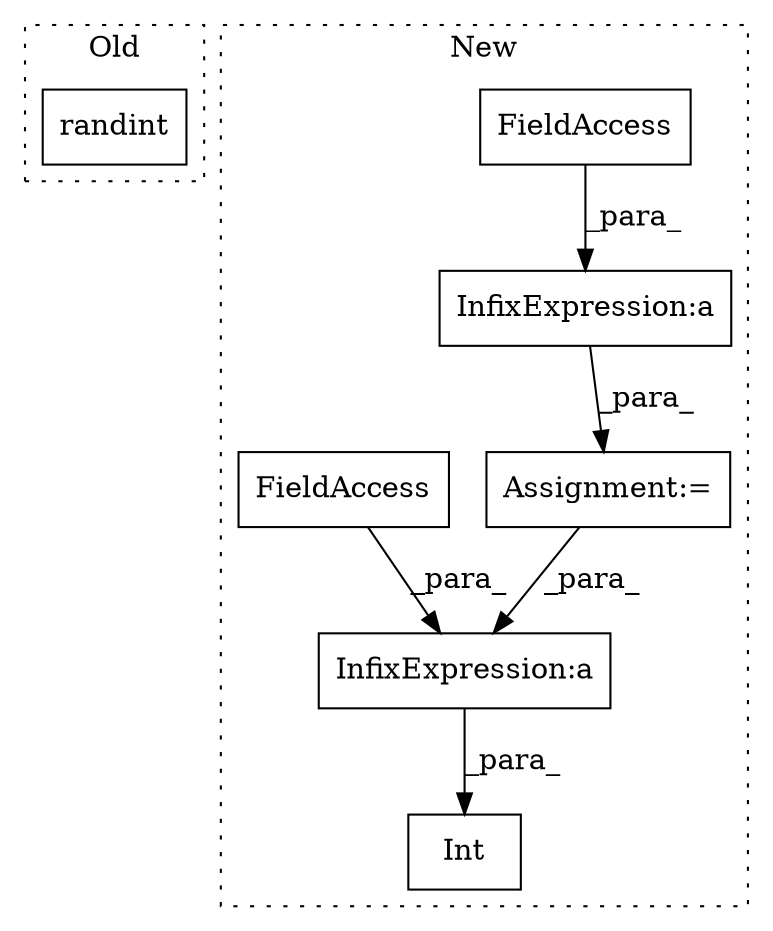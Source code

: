 digraph G {
subgraph cluster0 {
1 [label="randint" a="32" s="2372,2430" l="8,1" shape="box"];
label = "Old";
style="dotted";
}
subgraph cluster1 {
2 [label="Int" a="32" s="2488,2546" l="4,1" shape="box"];
3 [label="InfixExpression:a" a="27" s="2523" l="3" shape="box"];
4 [label="Assignment:=" a="7" s="2358" l="1" shape="box"];
5 [label="InfixExpression:a" a="27" s="2385" l="3" shape="box"];
6 [label="FieldAccess" a="22" s="2388" l="20" shape="box"];
7 [label="FieldAccess" a="22" s="2526" l="20" shape="box"];
label = "New";
style="dotted";
}
3 -> 2 [label="_para_"];
4 -> 3 [label="_para_"];
5 -> 4 [label="_para_"];
6 -> 5 [label="_para_"];
7 -> 3 [label="_para_"];
}